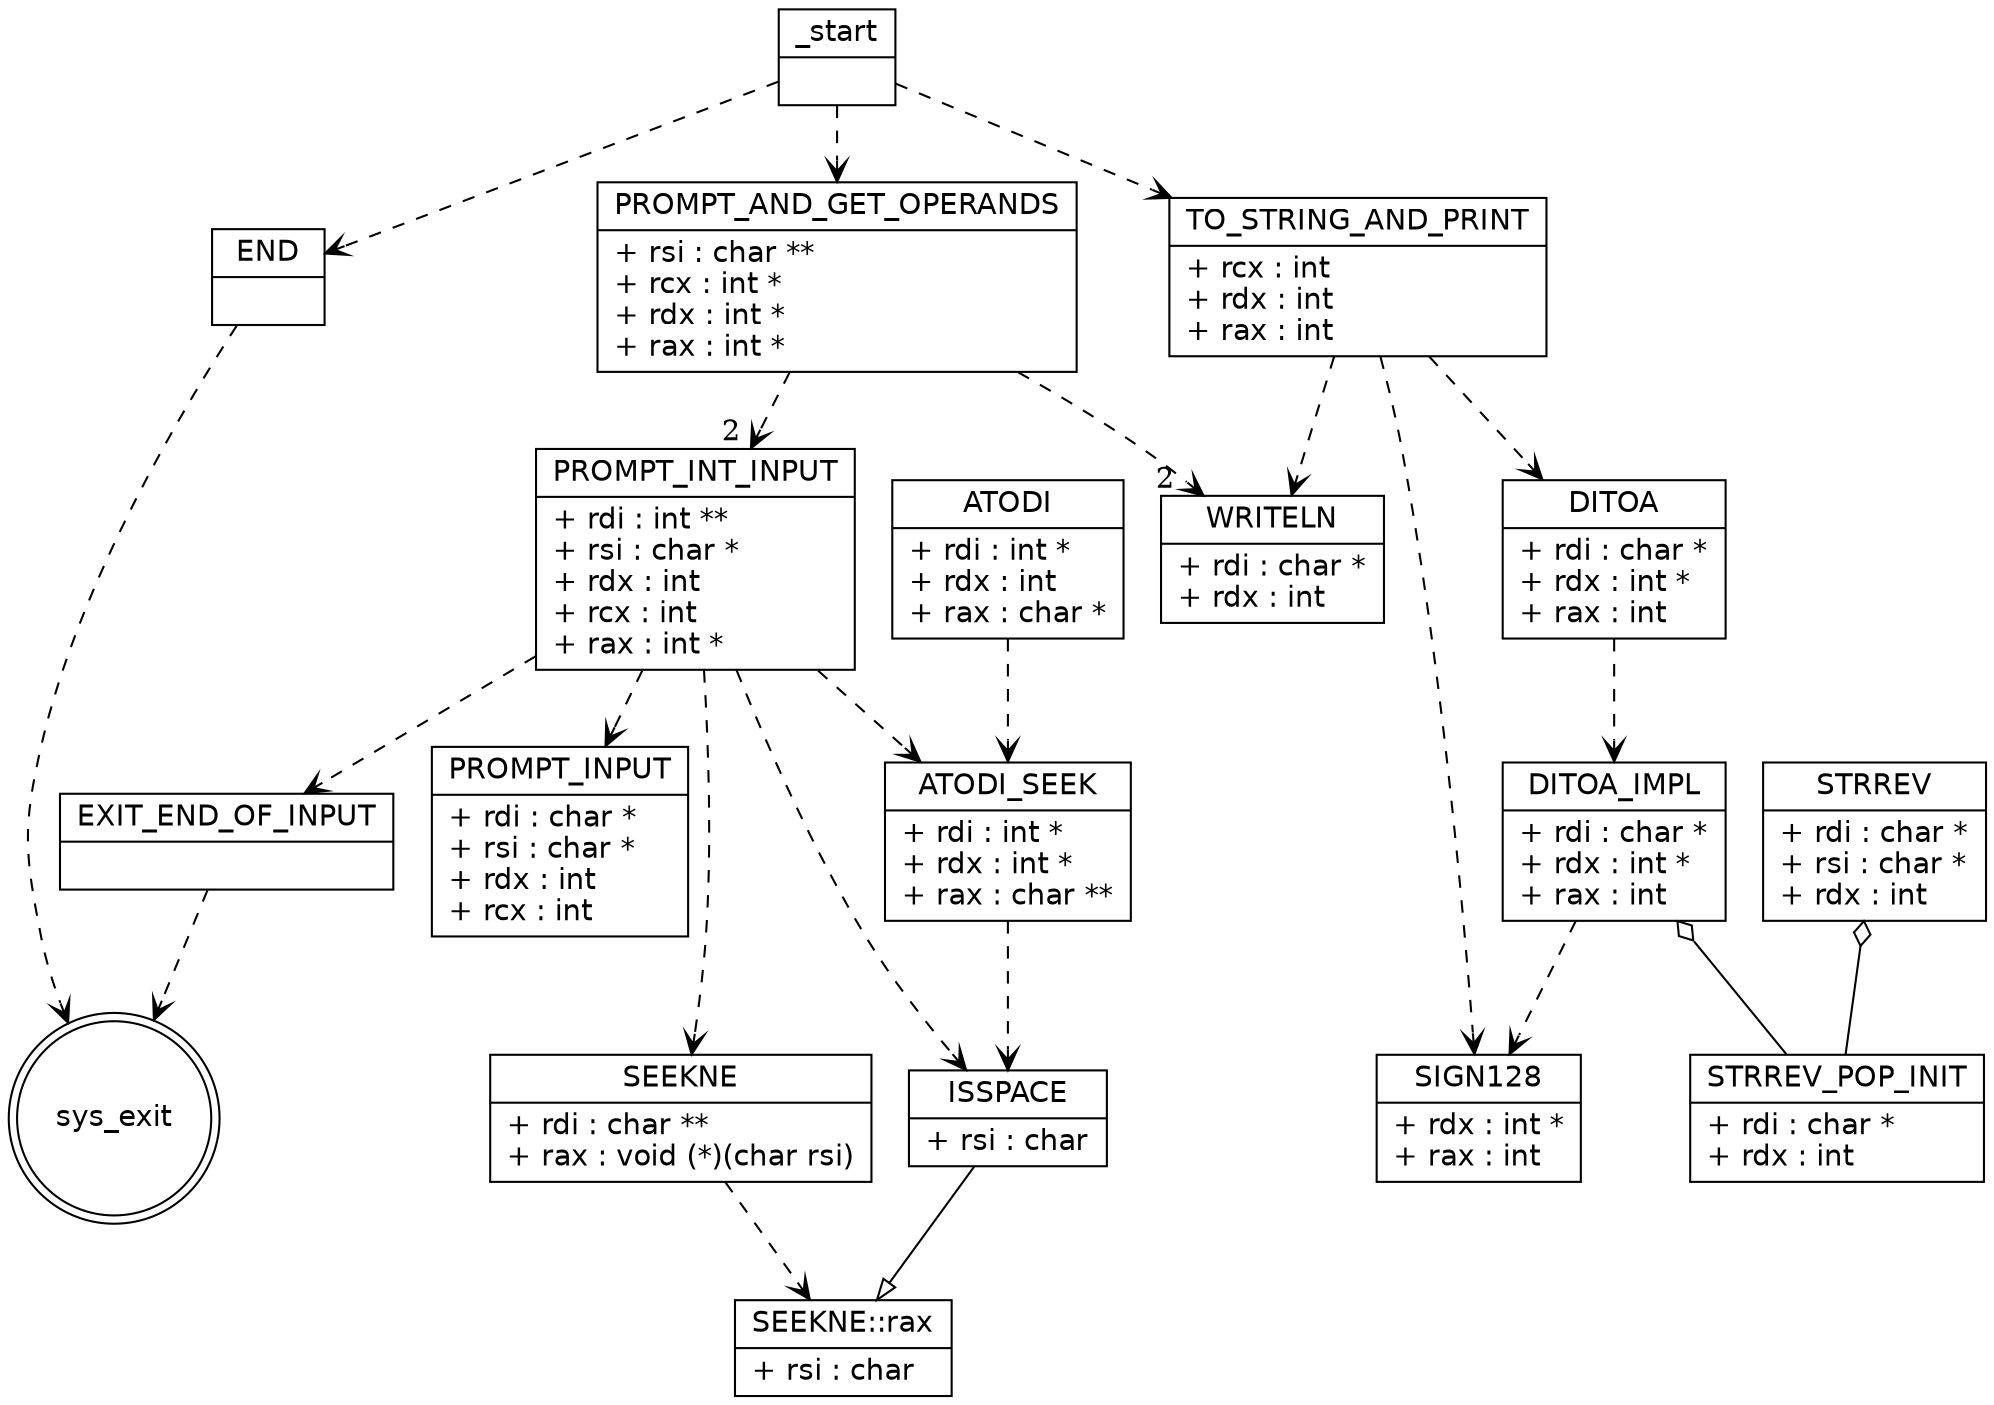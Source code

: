 /* Note that this is not exactly a UML diagram.
   Rather, it treats functions as classes
   with their parameters as public fields.
 */

digraph x86calc {
    node [
        shape = "record",
        fontname = "Verdana,DejaVu Sans,Bitstream Vera Sans"
    ];

    _start [
        label = "{\N|}"
    ];

    END [
        label = "{\N|}"
    ];

    PROMPT_AND_GET_OPERANDS [
        label = "{\N|+ rsi : char **\l+ rcx : int *\l+ rdx : int *\l+ rax : int *\l}"
    ];

    TO_STRING_AND_PRINT [
        label = "{\N|+ rcx : int\l+ rdx : int\l+ rax : int\l}"
    ];

    PROMPT_INT_INPUT [
        label = "{\N|+ rdi : int **\l+ rsi : char *\l+ rdx : int\l+ rcx : int\l+ rax : int *\l}"
    ];

    WRITELN [
        label = "{\N|+ rdi : char *\l+ rdx : int\l}"
    ];

    PROMPT_INPUT [
        label = "{\N|+ rdi : char *\l+ rsi : char *\l+ rdx : int\l+ rcx : int\l}"
    ];

    SEEKNE [
        label = "{\N|+ rdi : char **\l+ rax : void (*)(char rsi)\l}"
    ];

    SEEKNE_rax [
        label = "{SEEKNE::rax|+ rsi : char\l}"
    ];

    ATODI [
        label = "{\N|+ rdi : int *\l+ rdx : int\l+ rax : char *\l}"
    ];

    ATODI_SEEK [
        label = "{\N|+ rdi : int *\l+ rdx : int *\l+ rax : char **\l}"
    ];

    ISSPACE [
        label = "{\N|+ rsi : char\l}"
    ];

    DITOA [
        label = "{\N|+ rdi : char *\l+ rdx : int *\l+ rax : int\l}"
    ];
 
    DITOA_IMPL [
        label = "{\N|+ rdi : char *\l+ rdx : int *\l+ rax : int\l}"
    ];

    SIGN128 [
        label = "{\N|+ rdx : int *\l+ rax : int\l}"
    ];

    STRREV [
        label = "{\N|+ rdi : char *\l+ rsi : char *\l+ rdx : int\l}"
    ];

    STRREV_POP_INIT [
        label = "{\N|+ rdi : char *\l+ rdx : int\l}"
    ];
 
    EXIT_END_OF_INPUT [
        label = "{\N|}"
    ];

    sys_exit [
        shape = "doublecircle"
    ]

    _start -> PROMPT_AND_GET_OPERANDS [
        style="dashed", arrowhead="vee"
    ];
    _start -> TO_STRING_AND_PRINT [
        style="dashed", arrowhead="vee"
    ];
    _start -> END [
        style="dashed", arrowhead="vee"
    ];

    END -> sys_exit [
        style="dashed", arrowhead="vee"
    ];

    PROMPT_AND_GET_OPERANDS -> PROMPT_INT_INPUT [
        style="dashed", arrowhead="vee",
        headlabel="2 "
    ];
    PROMPT_AND_GET_OPERANDS -> WRITELN [
        style="dashed", arrowhead="vee",
        headlabel="2   "
    ];

    TO_STRING_AND_PRINT -> SIGN128 [
        style="dashed", arrowhead="vee"
    ];
    TO_STRING_AND_PRINT -> DITOA [
        style="dashed", arrowhead="vee"
    ];
    TO_STRING_AND_PRINT -> WRITELN [
        style="dashed", arrowhead="vee"
    ];

    PROMPT_INT_INPUT -> PROMPT_INPUT [
        style="dashed", arrowhead="vee"
    ];
    PROMPT_INT_INPUT -> ISSPACE [
        style="dashed", arrowhead="vee"
    ];
    PROMPT_INT_INPUT -> SEEKNE [
        style="dashed", arrowhead="vee"
    ];
    PROMPT_INT_INPUT -> EXIT_END_OF_INPUT [
        style="dashed", arrowhead="vee"
    ];
    PROMPT_INT_INPUT -> ATODI_SEEK [
        style="dashed", arrowhead="vee"
    ];

    EXIT_END_OF_INPUT -> sys_exit [
        style="dashed", arrowhead="vee"
    ];

    SEEKNE -> SEEKNE_rax [
        style="dashed", arrowhead="vee"
    ];

    ISSPACE -> SEEKNE_rax [
        arrowhead="empty"
    ];

    ATODI -> ATODI_SEEK [
        style="dashed", arrowhead="vee"
    ];

    ATODI_SEEK -> ISSPACE [
        style="dashed", arrowhead="vee"
    ];

    DITOA -> DITOA_IMPL [
        style="dashed", arrowhead="vee"
    ];

    DITOA_IMPL -> SIGN128 [
        style="dashed", arrowhead="vee"
    ];
    DITOA_IMPL -> STRREV_POP_INIT [
        dir="back", arrowtail="odiamond"
    ];

    STRREV -> STRREV_POP_INIT [
        dir="back", arrowtail="odiamond"
    ];

}